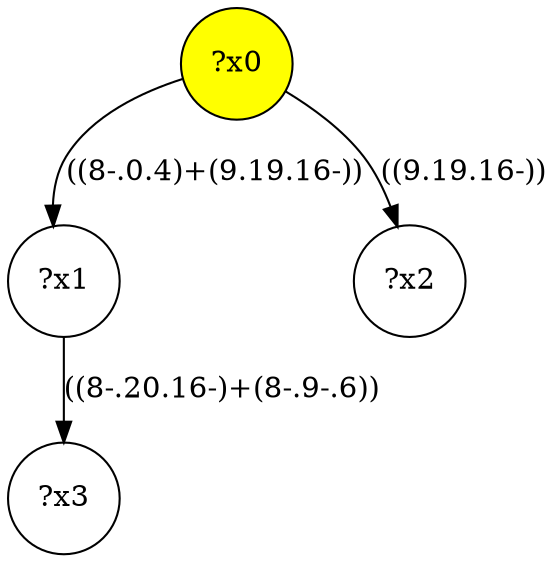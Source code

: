 digraph g {
	x0 [fillcolor="yellow", style="filled," shape=circle, label="?x0"];
	x1 [shape=circle, label="?x1"];
	x0 -> x1 [label="((8-.0.4)+(9.19.16-))"];
	x2 [shape=circle, label="?x2"];
	x0 -> x2 [label="((9.19.16-))"];
	x3 [shape=circle, label="?x3"];
	x1 -> x3 [label="((8-.20.16-)+(8-.9-.6))"];
}
